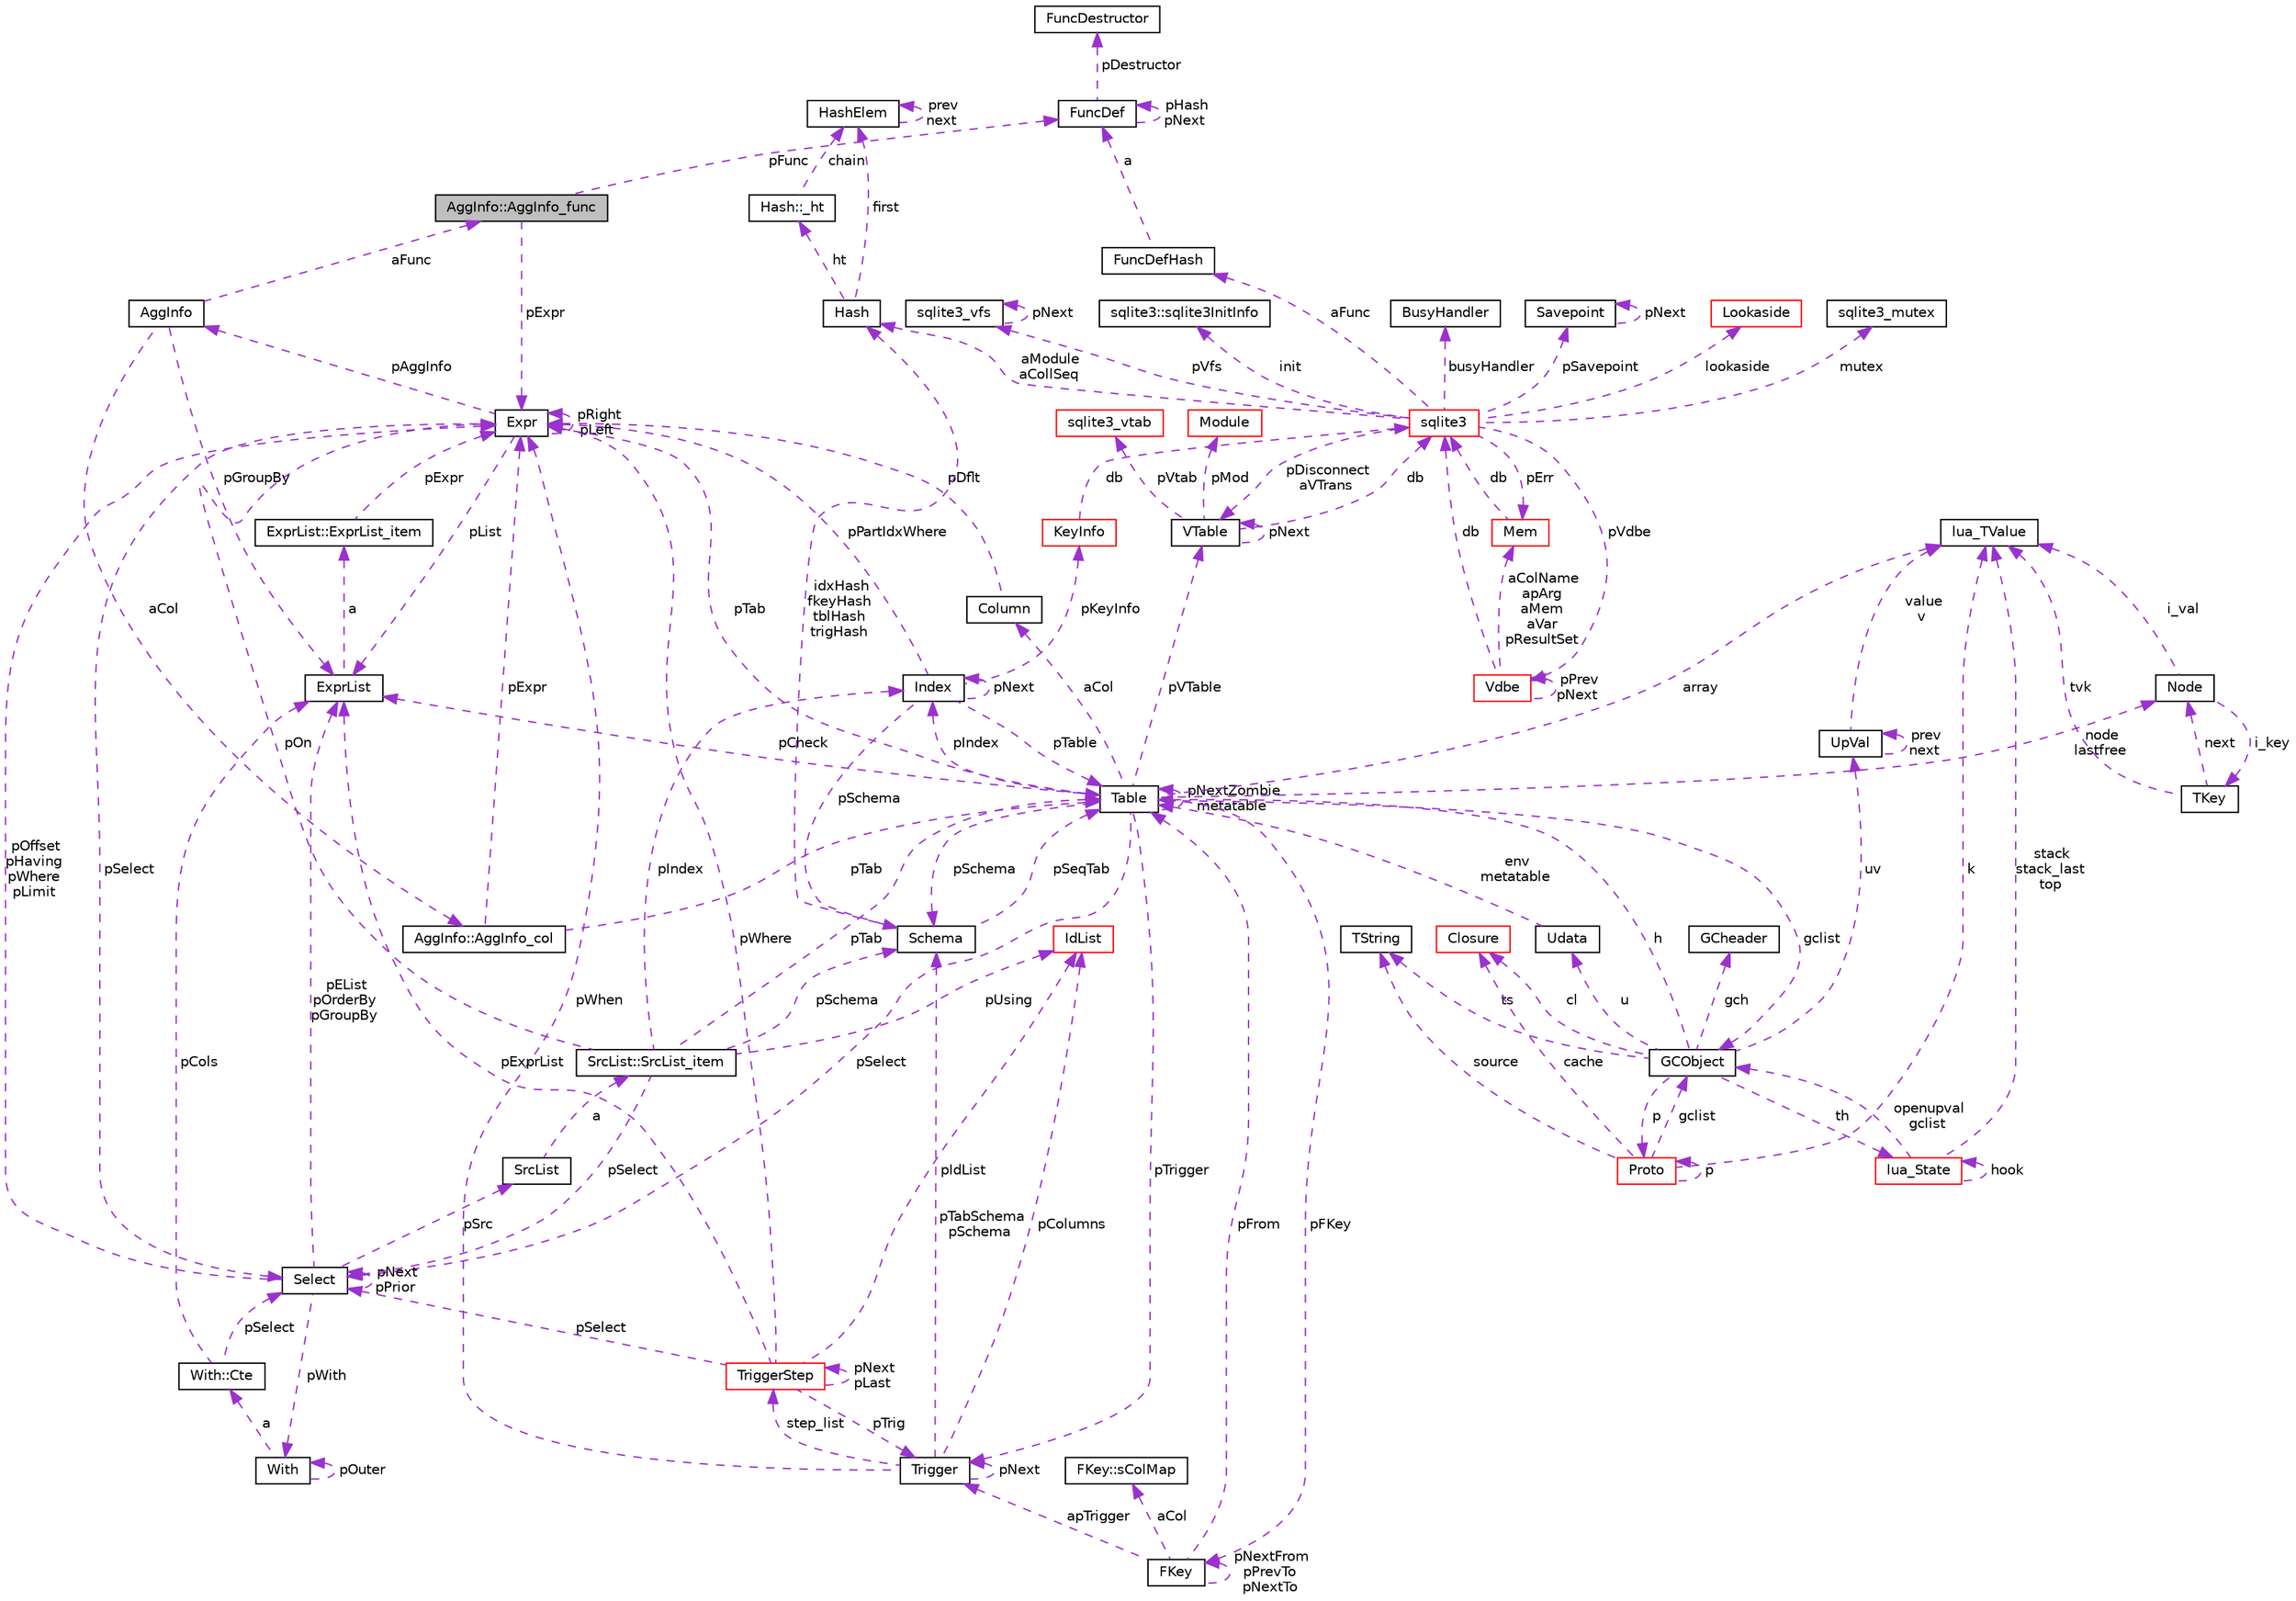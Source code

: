 digraph "AggInfo::AggInfo_func"
{
  edge [fontname="Helvetica",fontsize="10",labelfontname="Helvetica",labelfontsize="10"];
  node [fontname="Helvetica",fontsize="10",shape=record];
  Node1 [label="AggInfo::AggInfo_func",height=0.2,width=0.4,color="black", fillcolor="grey75", style="filled", fontcolor="black"];
  Node2 -> Node1 [dir="back",color="darkorchid3",fontsize="10",style="dashed",label=" pExpr" ,fontname="Helvetica"];
  Node2 [label="Expr",height=0.2,width=0.4,color="black", fillcolor="white", style="filled",URL="$struct_expr.html"];
  Node3 -> Node2 [dir="back",color="darkorchid3",fontsize="10",style="dashed",label=" pAggInfo" ,fontname="Helvetica"];
  Node3 [label="AggInfo",height=0.2,width=0.4,color="black", fillcolor="white", style="filled",URL="$struct_agg_info.html"];
  Node4 -> Node3 [dir="back",color="darkorchid3",fontsize="10",style="dashed",label=" aCol" ,fontname="Helvetica"];
  Node4 [label="AggInfo::AggInfo_col",height=0.2,width=0.4,color="black", fillcolor="white", style="filled",URL="$struct_agg_info_1_1_agg_info__col.html"];
  Node2 -> Node4 [dir="back",color="darkorchid3",fontsize="10",style="dashed",label=" pExpr" ,fontname="Helvetica"];
  Node5 -> Node4 [dir="back",color="darkorchid3",fontsize="10",style="dashed",label=" pTab" ,fontname="Helvetica"];
  Node5 [label="Table",height=0.2,width=0.4,color="black", fillcolor="white", style="filled",URL="$struct_table.html"];
  Node6 -> Node5 [dir="back",color="darkorchid3",fontsize="10",style="dashed",label=" node\nlastfree" ,fontname="Helvetica"];
  Node6 [label="Node",height=0.2,width=0.4,color="black", fillcolor="white", style="filled",URL="$struct_node.html"];
  Node7 -> Node6 [dir="back",color="darkorchid3",fontsize="10",style="dashed",label=" i_val" ,fontname="Helvetica"];
  Node7 [label="lua_TValue",height=0.2,width=0.4,color="black", fillcolor="white", style="filled",URL="$structlua___t_value.html"];
  Node8 -> Node6 [dir="back",color="darkorchid3",fontsize="10",style="dashed",label=" i_key" ,fontname="Helvetica"];
  Node8 [label="TKey",height=0.2,width=0.4,color="black", fillcolor="white", style="filled",URL="$union_t_key.html"];
  Node6 -> Node8 [dir="back",color="darkorchid3",fontsize="10",style="dashed",label=" next" ,fontname="Helvetica"];
  Node7 -> Node8 [dir="back",color="darkorchid3",fontsize="10",style="dashed",label=" tvk" ,fontname="Helvetica"];
  Node9 -> Node5 [dir="back",color="darkorchid3",fontsize="10",style="dashed",label=" pSchema" ,fontname="Helvetica"];
  Node9 [label="Schema",height=0.2,width=0.4,color="black", fillcolor="white", style="filled",URL="$struct_schema.html"];
  Node5 -> Node9 [dir="back",color="darkorchid3",fontsize="10",style="dashed",label=" pSeqTab" ,fontname="Helvetica"];
  Node10 -> Node9 [dir="back",color="darkorchid3",fontsize="10",style="dashed",label=" idxHash\nfkeyHash\ntblHash\ntrigHash" ,fontname="Helvetica"];
  Node10 [label="Hash",height=0.2,width=0.4,color="black", fillcolor="white", style="filled",URL="$struct_hash.html"];
  Node11 -> Node10 [dir="back",color="darkorchid3",fontsize="10",style="dashed",label=" ht" ,fontname="Helvetica"];
  Node11 [label="Hash::_ht",height=0.2,width=0.4,color="black", fillcolor="white", style="filled",URL="$struct_hash_1_1__ht.html"];
  Node12 -> Node11 [dir="back",color="darkorchid3",fontsize="10",style="dashed",label=" chain" ,fontname="Helvetica"];
  Node12 [label="HashElem",height=0.2,width=0.4,color="black", fillcolor="white", style="filled",URL="$struct_hash_elem.html"];
  Node12 -> Node12 [dir="back",color="darkorchid3",fontsize="10",style="dashed",label=" prev\nnext" ,fontname="Helvetica"];
  Node12 -> Node10 [dir="back",color="darkorchid3",fontsize="10",style="dashed",label=" first" ,fontname="Helvetica"];
  Node7 -> Node5 [dir="back",color="darkorchid3",fontsize="10",style="dashed",label=" array" ,fontname="Helvetica"];
  Node13 -> Node5 [dir="back",color="darkorchid3",fontsize="10",style="dashed",label=" aCol" ,fontname="Helvetica"];
  Node13 [label="Column",height=0.2,width=0.4,color="black", fillcolor="white", style="filled",URL="$struct_column.html"];
  Node2 -> Node13 [dir="back",color="darkorchid3",fontsize="10",style="dashed",label=" pDflt" ,fontname="Helvetica"];
  Node14 -> Node5 [dir="back",color="darkorchid3",fontsize="10",style="dashed",label=" pFKey" ,fontname="Helvetica"];
  Node14 [label="FKey",height=0.2,width=0.4,color="black", fillcolor="white", style="filled",URL="$struct_f_key.html"];
  Node15 -> Node14 [dir="back",color="darkorchid3",fontsize="10",style="dashed",label=" aCol" ,fontname="Helvetica"];
  Node15 [label="FKey::sColMap",height=0.2,width=0.4,color="black", fillcolor="white", style="filled",URL="$struct_f_key_1_1s_col_map.html"];
  Node14 -> Node14 [dir="back",color="darkorchid3",fontsize="10",style="dashed",label=" pNextFrom\npPrevTo\npNextTo" ,fontname="Helvetica"];
  Node5 -> Node14 [dir="back",color="darkorchid3",fontsize="10",style="dashed",label=" pFrom" ,fontname="Helvetica"];
  Node16 -> Node14 [dir="back",color="darkorchid3",fontsize="10",style="dashed",label=" apTrigger" ,fontname="Helvetica"];
  Node16 [label="Trigger",height=0.2,width=0.4,color="black", fillcolor="white", style="filled",URL="$struct_trigger.html"];
  Node17 -> Node16 [dir="back",color="darkorchid3",fontsize="10",style="dashed",label=" step_list" ,fontname="Helvetica"];
  Node17 [label="TriggerStep",height=0.2,width=0.4,color="red", fillcolor="white", style="filled",URL="$struct_trigger_step.html"];
  Node17 -> Node17 [dir="back",color="darkorchid3",fontsize="10",style="dashed",label=" pNext\npLast" ,fontname="Helvetica"];
  Node2 -> Node17 [dir="back",color="darkorchid3",fontsize="10",style="dashed",label=" pWhere" ,fontname="Helvetica"];
  Node18 -> Node17 [dir="back",color="darkorchid3",fontsize="10",style="dashed",label=" pIdList" ,fontname="Helvetica"];
  Node18 [label="IdList",height=0.2,width=0.4,color="red", fillcolor="white", style="filled",URL="$struct_id_list.html"];
  Node19 -> Node17 [dir="back",color="darkorchid3",fontsize="10",style="dashed",label=" pSelect" ,fontname="Helvetica"];
  Node19 [label="Select",height=0.2,width=0.4,color="black", fillcolor="white", style="filled",URL="$struct_select.html"];
  Node2 -> Node19 [dir="back",color="darkorchid3",fontsize="10",style="dashed",label=" pOffset\npHaving\npWhere\npLimit" ,fontname="Helvetica"];
  Node20 -> Node19 [dir="back",color="darkorchid3",fontsize="10",style="dashed",label=" pWith" ,fontname="Helvetica"];
  Node20 [label="With",height=0.2,width=0.4,color="black", fillcolor="white", style="filled",URL="$struct_with.html"];
  Node21 -> Node20 [dir="back",color="darkorchid3",fontsize="10",style="dashed",label=" a" ,fontname="Helvetica"];
  Node21 [label="With::Cte",height=0.2,width=0.4,color="black", fillcolor="white", style="filled",URL="$struct_with_1_1_cte.html"];
  Node19 -> Node21 [dir="back",color="darkorchid3",fontsize="10",style="dashed",label=" pSelect" ,fontname="Helvetica"];
  Node22 -> Node21 [dir="back",color="darkorchid3",fontsize="10",style="dashed",label=" pCols" ,fontname="Helvetica"];
  Node22 [label="ExprList",height=0.2,width=0.4,color="black", fillcolor="white", style="filled",URL="$struct_expr_list.html"];
  Node23 -> Node22 [dir="back",color="darkorchid3",fontsize="10",style="dashed",label=" a" ,fontname="Helvetica"];
  Node23 [label="ExprList::ExprList_item",height=0.2,width=0.4,color="black", fillcolor="white", style="filled",URL="$struct_expr_list_1_1_expr_list__item.html"];
  Node2 -> Node23 [dir="back",color="darkorchid3",fontsize="10",style="dashed",label=" pExpr" ,fontname="Helvetica"];
  Node20 -> Node20 [dir="back",color="darkorchid3",fontsize="10",style="dashed",label=" pOuter" ,fontname="Helvetica"];
  Node19 -> Node19 [dir="back",color="darkorchid3",fontsize="10",style="dashed",label=" pNext\npPrior" ,fontname="Helvetica"];
  Node24 -> Node19 [dir="back",color="darkorchid3",fontsize="10",style="dashed",label=" pSrc" ,fontname="Helvetica"];
  Node24 [label="SrcList",height=0.2,width=0.4,color="black", fillcolor="white", style="filled",URL="$struct_src_list.html"];
  Node25 -> Node24 [dir="back",color="darkorchid3",fontsize="10",style="dashed",label=" a" ,fontname="Helvetica"];
  Node25 [label="SrcList::SrcList_item",height=0.2,width=0.4,color="black", fillcolor="white", style="filled",URL="$struct_src_list_1_1_src_list__item.html"];
  Node9 -> Node25 [dir="back",color="darkorchid3",fontsize="10",style="dashed",label=" pSchema" ,fontname="Helvetica"];
  Node2 -> Node25 [dir="back",color="darkorchid3",fontsize="10",style="dashed",label=" pOn" ,fontname="Helvetica"];
  Node18 -> Node25 [dir="back",color="darkorchid3",fontsize="10",style="dashed",label=" pUsing" ,fontname="Helvetica"];
  Node5 -> Node25 [dir="back",color="darkorchid3",fontsize="10",style="dashed",label=" pTab" ,fontname="Helvetica"];
  Node19 -> Node25 [dir="back",color="darkorchid3",fontsize="10",style="dashed",label=" pSelect" ,fontname="Helvetica"];
  Node26 -> Node25 [dir="back",color="darkorchid3",fontsize="10",style="dashed",label=" pIndex" ,fontname="Helvetica"];
  Node26 [label="Index",height=0.2,width=0.4,color="black", fillcolor="white", style="filled",URL="$struct_index.html"];
  Node9 -> Node26 [dir="back",color="darkorchid3",fontsize="10",style="dashed",label=" pSchema" ,fontname="Helvetica"];
  Node2 -> Node26 [dir="back",color="darkorchid3",fontsize="10",style="dashed",label=" pPartIdxWhere" ,fontname="Helvetica"];
  Node5 -> Node26 [dir="back",color="darkorchid3",fontsize="10",style="dashed",label=" pTable" ,fontname="Helvetica"];
  Node27 -> Node26 [dir="back",color="darkorchid3",fontsize="10",style="dashed",label=" pKeyInfo" ,fontname="Helvetica"];
  Node27 [label="KeyInfo",height=0.2,width=0.4,color="red", fillcolor="white", style="filled",URL="$struct_key_info.html"];
  Node28 -> Node27 [dir="back",color="darkorchid3",fontsize="10",style="dashed",label=" db" ,fontname="Helvetica"];
  Node28 [label="sqlite3",height=0.2,width=0.4,color="red", fillcolor="white", style="filled",URL="$structsqlite3.html"];
  Node29 -> Node28 [dir="back",color="darkorchid3",fontsize="10",style="dashed",label=" pErr" ,fontname="Helvetica"];
  Node29 [label="Mem",height=0.2,width=0.4,color="red", fillcolor="white", style="filled",URL="$struct_mem.html"];
  Node28 -> Node29 [dir="back",color="darkorchid3",fontsize="10",style="dashed",label=" db" ,fontname="Helvetica"];
  Node30 -> Node28 [dir="back",color="darkorchid3",fontsize="10",style="dashed",label=" pVdbe" ,fontname="Helvetica"];
  Node30 [label="Vdbe",height=0.2,width=0.4,color="red", fillcolor="white", style="filled",URL="$struct_vdbe.html"];
  Node30 -> Node30 [dir="back",color="darkorchid3",fontsize="10",style="dashed",label=" pPrev\npNext" ,fontname="Helvetica"];
  Node29 -> Node30 [dir="back",color="darkorchid3",fontsize="10",style="dashed",label=" aColName\napArg\naMem\naVar\npResultSet" ,fontname="Helvetica"];
  Node28 -> Node30 [dir="back",color="darkorchid3",fontsize="10",style="dashed",label=" db" ,fontname="Helvetica"];
  Node31 -> Node28 [dir="back",color="darkorchid3",fontsize="10",style="dashed",label=" pSavepoint" ,fontname="Helvetica"];
  Node31 [label="Savepoint",height=0.2,width=0.4,color="black", fillcolor="white", style="filled",URL="$struct_savepoint.html"];
  Node31 -> Node31 [dir="back",color="darkorchid3",fontsize="10",style="dashed",label=" pNext" ,fontname="Helvetica"];
  Node32 -> Node28 [dir="back",color="darkorchid3",fontsize="10",style="dashed",label=" aFunc" ,fontname="Helvetica"];
  Node32 [label="FuncDefHash",height=0.2,width=0.4,color="black", fillcolor="white", style="filled",URL="$struct_func_def_hash.html"];
  Node33 -> Node32 [dir="back",color="darkorchid3",fontsize="10",style="dashed",label=" a" ,fontname="Helvetica"];
  Node33 [label="FuncDef",height=0.2,width=0.4,color="black", fillcolor="white", style="filled",URL="$struct_func_def.html"];
  Node34 -> Node33 [dir="back",color="darkorchid3",fontsize="10",style="dashed",label=" pDestructor" ,fontname="Helvetica"];
  Node34 [label="FuncDestructor",height=0.2,width=0.4,color="black", fillcolor="white", style="filled",URL="$struct_func_destructor.html"];
  Node33 -> Node33 [dir="back",color="darkorchid3",fontsize="10",style="dashed",label=" pHash\npNext" ,fontname="Helvetica"];
  Node35 -> Node28 [dir="back",color="darkorchid3",fontsize="10",style="dashed",label=" lookaside" ,fontname="Helvetica"];
  Node35 [label="Lookaside",height=0.2,width=0.4,color="red", fillcolor="white", style="filled",URL="$struct_lookaside.html"];
  Node36 -> Node28 [dir="back",color="darkorchid3",fontsize="10",style="dashed",label=" mutex" ,fontname="Helvetica"];
  Node36 [label="sqlite3_mutex",height=0.2,width=0.4,color="black", fillcolor="white", style="filled",URL="$structsqlite3__mutex.html"];
  Node37 -> Node28 [dir="back",color="darkorchid3",fontsize="10",style="dashed",label=" pVfs" ,fontname="Helvetica"];
  Node37 [label="sqlite3_vfs",height=0.2,width=0.4,color="black", fillcolor="white", style="filled",URL="$structsqlite3__vfs.html"];
  Node37 -> Node37 [dir="back",color="darkorchid3",fontsize="10",style="dashed",label=" pNext" ,fontname="Helvetica"];
  Node38 -> Node28 [dir="back",color="darkorchid3",fontsize="10",style="dashed",label=" init" ,fontname="Helvetica"];
  Node38 [label="sqlite3::sqlite3InitInfo",height=0.2,width=0.4,color="black", fillcolor="white", style="filled",URL="$structsqlite3_1_1sqlite3_init_info.html"];
  Node39 -> Node28 [dir="back",color="darkorchid3",fontsize="10",style="dashed",label=" busyHandler" ,fontname="Helvetica"];
  Node39 [label="BusyHandler",height=0.2,width=0.4,color="black", fillcolor="white", style="filled",URL="$struct_busy_handler.html"];
  Node40 -> Node28 [dir="back",color="darkorchid3",fontsize="10",style="dashed",label=" pDisconnect\naVTrans" ,fontname="Helvetica"];
  Node40 [label="VTable",height=0.2,width=0.4,color="black", fillcolor="white", style="filled",URL="$struct_v_table.html"];
  Node28 -> Node40 [dir="back",color="darkorchid3",fontsize="10",style="dashed",label=" db" ,fontname="Helvetica"];
  Node40 -> Node40 [dir="back",color="darkorchid3",fontsize="10",style="dashed",label=" pNext" ,fontname="Helvetica"];
  Node41 -> Node40 [dir="back",color="darkorchid3",fontsize="10",style="dashed",label=" pMod" ,fontname="Helvetica"];
  Node41 [label="Module",height=0.2,width=0.4,color="red", fillcolor="white", style="filled",URL="$struct_module.html"];
  Node42 -> Node40 [dir="back",color="darkorchid3",fontsize="10",style="dashed",label=" pVtab" ,fontname="Helvetica"];
  Node42 [label="sqlite3_vtab",height=0.2,width=0.4,color="red", fillcolor="white", style="filled",URL="$structsqlite3__vtab.html"];
  Node10 -> Node28 [dir="back",color="darkorchid3",fontsize="10",style="dashed",label=" aModule\naCollSeq" ,fontname="Helvetica"];
  Node26 -> Node26 [dir="back",color="darkorchid3",fontsize="10",style="dashed",label=" pNext" ,fontname="Helvetica"];
  Node22 -> Node19 [dir="back",color="darkorchid3",fontsize="10",style="dashed",label=" pEList\npOrderBy\npGroupBy" ,fontname="Helvetica"];
  Node16 -> Node17 [dir="back",color="darkorchid3",fontsize="10",style="dashed",label=" pTrig" ,fontname="Helvetica"];
  Node22 -> Node17 [dir="back",color="darkorchid3",fontsize="10",style="dashed",label=" pExprList" ,fontname="Helvetica"];
  Node9 -> Node16 [dir="back",color="darkorchid3",fontsize="10",style="dashed",label=" pTabSchema\npSchema" ,fontname="Helvetica"];
  Node2 -> Node16 [dir="back",color="darkorchid3",fontsize="10",style="dashed",label=" pWhen" ,fontname="Helvetica"];
  Node18 -> Node16 [dir="back",color="darkorchid3",fontsize="10",style="dashed",label=" pColumns" ,fontname="Helvetica"];
  Node16 -> Node16 [dir="back",color="darkorchid3",fontsize="10",style="dashed",label=" pNext" ,fontname="Helvetica"];
  Node40 -> Node5 [dir="back",color="darkorchid3",fontsize="10",style="dashed",label=" pVTable" ,fontname="Helvetica"];
  Node5 -> Node5 [dir="back",color="darkorchid3",fontsize="10",style="dashed",label=" pNextZombie\nmetatable" ,fontname="Helvetica"];
  Node16 -> Node5 [dir="back",color="darkorchid3",fontsize="10",style="dashed",label=" pTrigger" ,fontname="Helvetica"];
  Node19 -> Node5 [dir="back",color="darkorchid3",fontsize="10",style="dashed",label=" pSelect" ,fontname="Helvetica"];
  Node43 -> Node5 [dir="back",color="darkorchid3",fontsize="10",style="dashed",label=" gclist" ,fontname="Helvetica"];
  Node43 [label="GCObject",height=0.2,width=0.4,color="black", fillcolor="white", style="filled",URL="$union_g_c_object.html"];
  Node44 -> Node43 [dir="back",color="darkorchid3",fontsize="10",style="dashed",label=" uv" ,fontname="Helvetica"];
  Node44 [label="UpVal",height=0.2,width=0.4,color="black", fillcolor="white", style="filled",URL="$struct_up_val.html"];
  Node44 -> Node44 [dir="back",color="darkorchid3",fontsize="10",style="dashed",label=" prev\nnext" ,fontname="Helvetica"];
  Node7 -> Node44 [dir="back",color="darkorchid3",fontsize="10",style="dashed",label=" value\nv" ,fontname="Helvetica"];
  Node45 -> Node43 [dir="back",color="darkorchid3",fontsize="10",style="dashed",label=" p" ,fontname="Helvetica"];
  Node45 [label="Proto",height=0.2,width=0.4,color="red", fillcolor="white", style="filled",URL="$struct_proto.html"];
  Node7 -> Node45 [dir="back",color="darkorchid3",fontsize="10",style="dashed",label=" k" ,fontname="Helvetica"];
  Node45 -> Node45 [dir="back",color="darkorchid3",fontsize="10",style="dashed",label=" p" ,fontname="Helvetica"];
  Node46 -> Node45 [dir="back",color="darkorchid3",fontsize="10",style="dashed",label=" source" ,fontname="Helvetica"];
  Node46 [label="TString",height=0.2,width=0.4,color="black", fillcolor="white", style="filled",URL="$union_t_string.html"];
  Node47 -> Node45 [dir="back",color="darkorchid3",fontsize="10",style="dashed",label=" cache" ,fontname="Helvetica"];
  Node47 [label="Closure",height=0.2,width=0.4,color="red", fillcolor="white", style="filled",URL="$union_closure.html"];
  Node43 -> Node45 [dir="back",color="darkorchid3",fontsize="10",style="dashed",label=" gclist" ,fontname="Helvetica"];
  Node46 -> Node43 [dir="back",color="darkorchid3",fontsize="10",style="dashed",label=" ts" ,fontname="Helvetica"];
  Node47 -> Node43 [dir="back",color="darkorchid3",fontsize="10",style="dashed",label=" cl" ,fontname="Helvetica"];
  Node48 -> Node43 [dir="back",color="darkorchid3",fontsize="10",style="dashed",label=" gch" ,fontname="Helvetica"];
  Node48 [label="GCheader",height=0.2,width=0.4,color="black", fillcolor="white", style="filled",URL="$struct_g_cheader.html"];
  Node5 -> Node43 [dir="back",color="darkorchid3",fontsize="10",style="dashed",label=" h" ,fontname="Helvetica"];
  Node49 -> Node43 [dir="back",color="darkorchid3",fontsize="10",style="dashed",label=" u" ,fontname="Helvetica"];
  Node49 [label="Udata",height=0.2,width=0.4,color="black", fillcolor="white", style="filled",URL="$union_udata.html"];
  Node5 -> Node49 [dir="back",color="darkorchid3",fontsize="10",style="dashed",label=" env\nmetatable" ,fontname="Helvetica"];
  Node50 -> Node43 [dir="back",color="darkorchid3",fontsize="10",style="dashed",label=" th" ,fontname="Helvetica"];
  Node50 [label="lua_State",height=0.2,width=0.4,color="red", fillcolor="white", style="filled",URL="$structlua___state.html"];
  Node7 -> Node50 [dir="back",color="darkorchid3",fontsize="10",style="dashed",label=" stack\nstack_last\ntop" ,fontname="Helvetica"];
  Node43 -> Node50 [dir="back",color="darkorchid3",fontsize="10",style="dashed",label=" openupval\ngclist" ,fontname="Helvetica"];
  Node50 -> Node50 [dir="back",color="darkorchid3",fontsize="10",style="dashed",label=" hook" ,fontname="Helvetica"];
  Node22 -> Node5 [dir="back",color="darkorchid3",fontsize="10",style="dashed",label=" pCheck" ,fontname="Helvetica"];
  Node26 -> Node5 [dir="back",color="darkorchid3",fontsize="10",style="dashed",label=" pIndex" ,fontname="Helvetica"];
  Node1 -> Node3 [dir="back",color="darkorchid3",fontsize="10",style="dashed",label=" aFunc" ,fontname="Helvetica"];
  Node22 -> Node3 [dir="back",color="darkorchid3",fontsize="10",style="dashed",label=" pGroupBy" ,fontname="Helvetica"];
  Node2 -> Node2 [dir="back",color="darkorchid3",fontsize="10",style="dashed",label=" pRight\npLeft" ,fontname="Helvetica"];
  Node5 -> Node2 [dir="back",color="darkorchid3",fontsize="10",style="dashed",label=" pTab" ,fontname="Helvetica"];
  Node19 -> Node2 [dir="back",color="darkorchid3",fontsize="10",style="dashed",label=" pSelect" ,fontname="Helvetica"];
  Node22 -> Node2 [dir="back",color="darkorchid3",fontsize="10",style="dashed",label=" pList" ,fontname="Helvetica"];
  Node33 -> Node1 [dir="back",color="darkorchid3",fontsize="10",style="dashed",label=" pFunc" ,fontname="Helvetica"];
}
